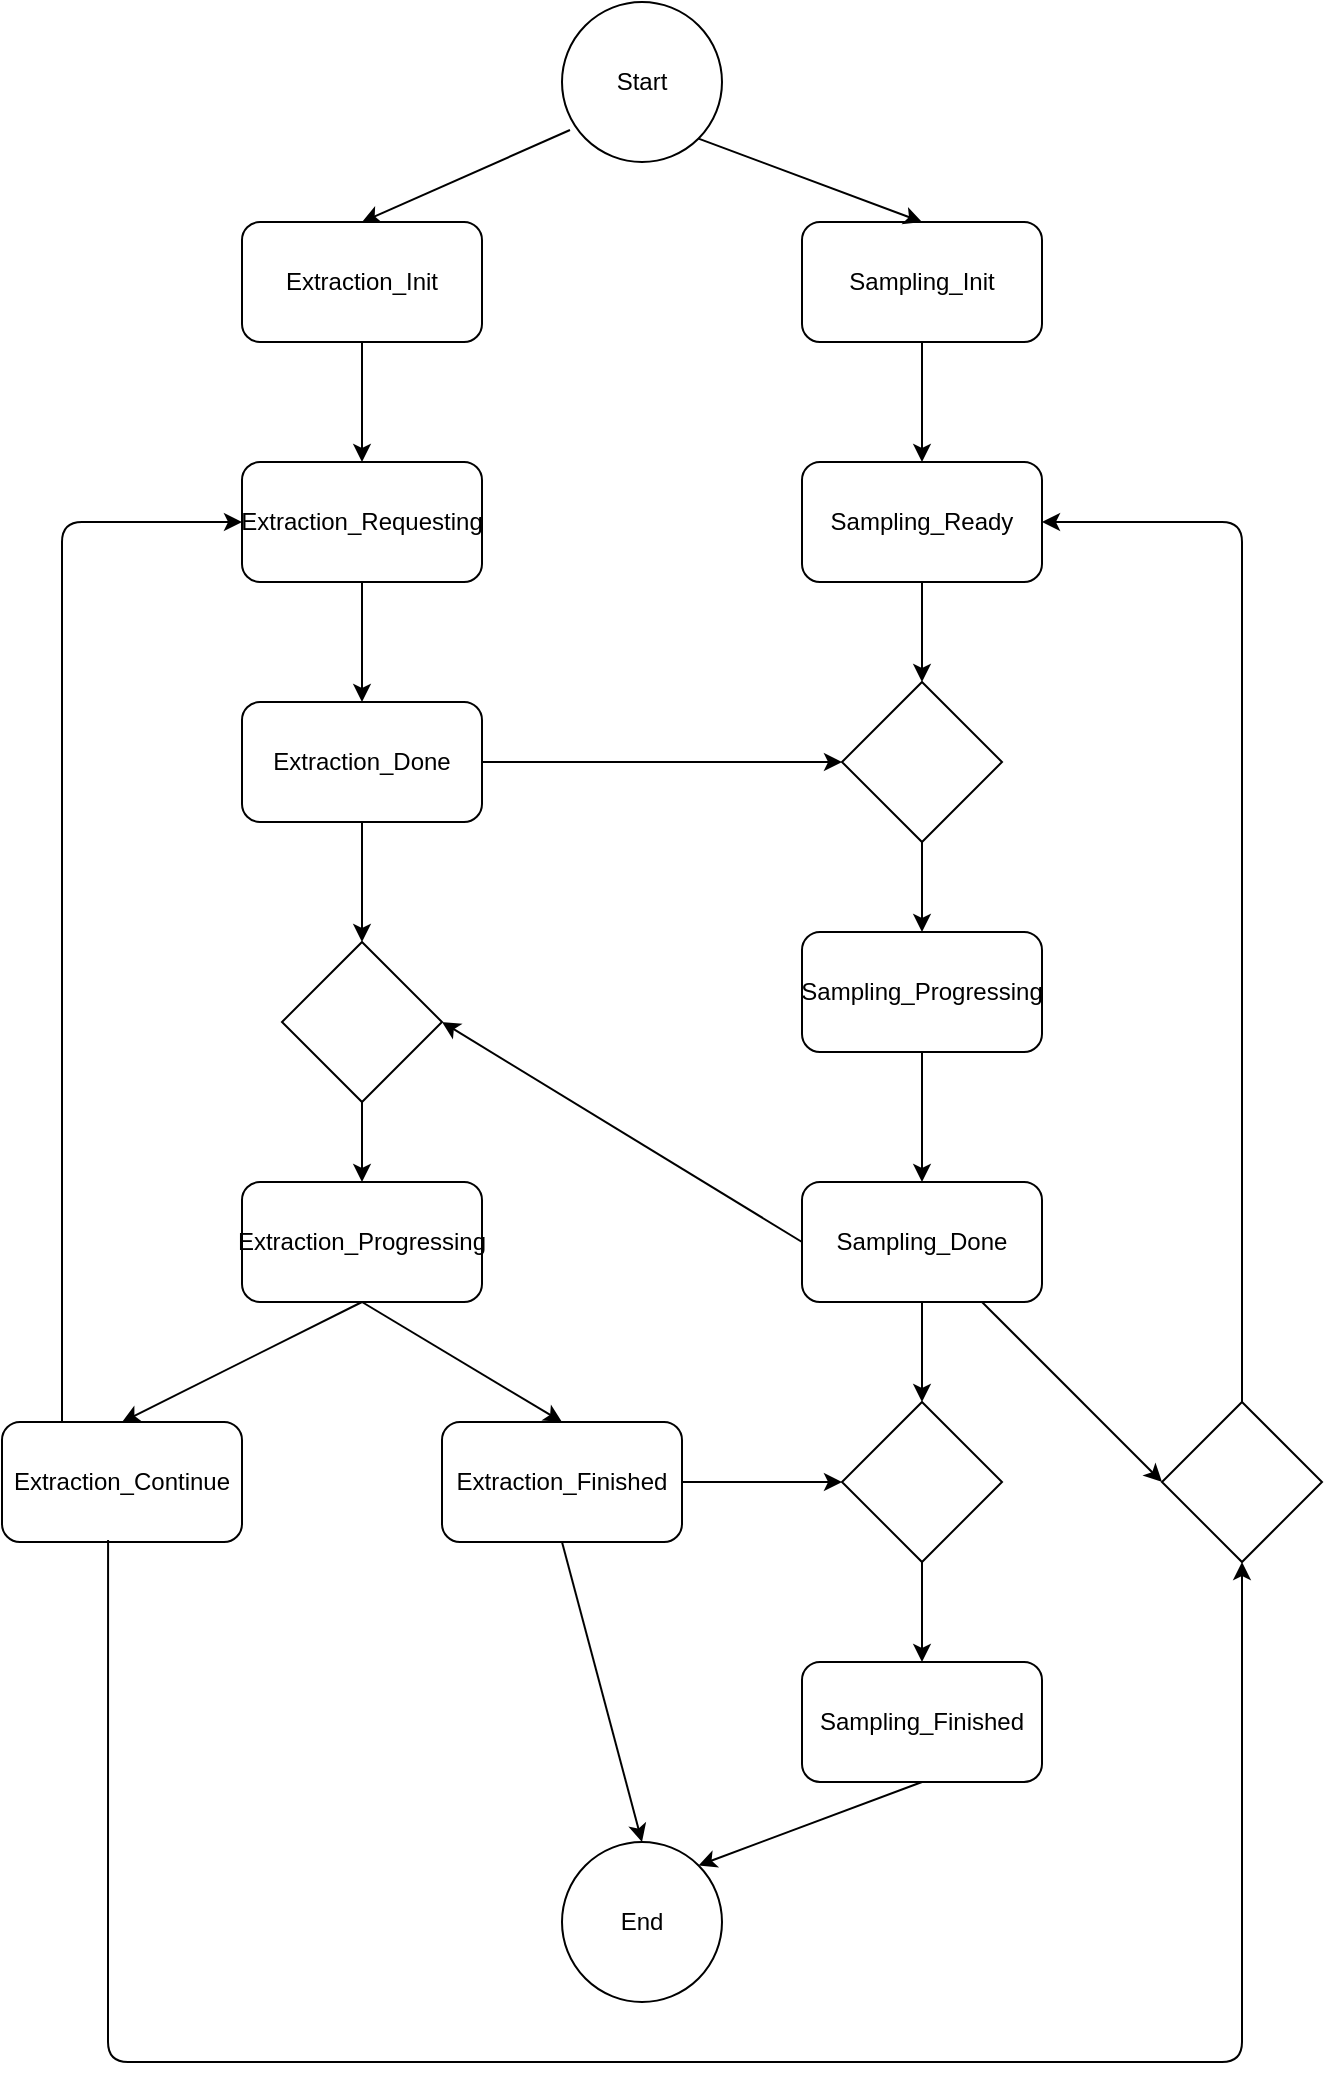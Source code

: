 <mxfile version="13.1.11" type="device"><diagram id="C5RBs43oDa-KdzZeNtuy" name="Page-1"><mxGraphModel dx="2062" dy="1151" grid="1" gridSize="10" guides="1" tooltips="1" connect="1" arrows="1" fold="1" page="1" pageScale="1" pageWidth="827" pageHeight="1169" math="0" shadow="0"><root><mxCell id="WIyWlLk6GJQsqaUBKTNV-0"/><mxCell id="WIyWlLk6GJQsqaUBKTNV-1" parent="WIyWlLk6GJQsqaUBKTNV-0"/><mxCell id="J938HHfkMp9TlwQG74-Q-0" value="&lt;div&gt;Extraction_Init&lt;/div&gt;" style="rounded=1;whiteSpace=wrap;html=1;" vertex="1" parent="WIyWlLk6GJQsqaUBKTNV-1"><mxGeometry x="200" y="200" width="120" height="60" as="geometry"/></mxCell><mxCell id="J938HHfkMp9TlwQG74-Q-1" value="Start" style="ellipse;whiteSpace=wrap;html=1;aspect=fixed;" vertex="1" parent="WIyWlLk6GJQsqaUBKTNV-1"><mxGeometry x="360" y="90" width="80" height="80" as="geometry"/></mxCell><mxCell id="J938HHfkMp9TlwQG74-Q-2" value="&lt;div&gt;Sampling_Init&lt;/div&gt;" style="rounded=1;whiteSpace=wrap;html=1;" vertex="1" parent="WIyWlLk6GJQsqaUBKTNV-1"><mxGeometry x="480" y="200" width="120" height="60" as="geometry"/></mxCell><mxCell id="J938HHfkMp9TlwQG74-Q-4" value="" style="endArrow=classic;html=1;exitX=1;exitY=1;exitDx=0;exitDy=0;entryX=0.5;entryY=0;entryDx=0;entryDy=0;" edge="1" parent="WIyWlLk6GJQsqaUBKTNV-1" source="J938HHfkMp9TlwQG74-Q-1" target="J938HHfkMp9TlwQG74-Q-2"><mxGeometry width="50" height="50" relative="1" as="geometry"><mxPoint x="390" y="610" as="sourcePoint"/><mxPoint x="440" y="560" as="targetPoint"/></mxGeometry></mxCell><mxCell id="J938HHfkMp9TlwQG74-Q-5" value="" style="endArrow=classic;html=1;entryX=0.5;entryY=0;entryDx=0;entryDy=0;exitX=0.05;exitY=0.8;exitDx=0;exitDy=0;exitPerimeter=0;" edge="1" parent="WIyWlLk6GJQsqaUBKTNV-1" source="J938HHfkMp9TlwQG74-Q-1" target="J938HHfkMp9TlwQG74-Q-0"><mxGeometry width="50" height="50" relative="1" as="geometry"><mxPoint x="280" y="210" as="sourcePoint"/><mxPoint x="330" y="160" as="targetPoint"/></mxGeometry></mxCell><mxCell id="J938HHfkMp9TlwQG74-Q-6" value="Extraction_Done" style="rounded=1;whiteSpace=wrap;html=1;" vertex="1" parent="WIyWlLk6GJQsqaUBKTNV-1"><mxGeometry x="200" y="440" width="120" height="60" as="geometry"/></mxCell><mxCell id="J938HHfkMp9TlwQG74-Q-7" value="&lt;div&gt;Sampling_Ready&lt;/div&gt;" style="rounded=1;whiteSpace=wrap;html=1;" vertex="1" parent="WIyWlLk6GJQsqaUBKTNV-1"><mxGeometry x="480" y="320" width="120" height="60" as="geometry"/></mxCell><mxCell id="J938HHfkMp9TlwQG74-Q-8" value="&lt;div&gt;Sampling_Progressing&lt;/div&gt;" style="rounded=1;whiteSpace=wrap;html=1;" vertex="1" parent="WIyWlLk6GJQsqaUBKTNV-1"><mxGeometry x="480" y="555" width="120" height="60" as="geometry"/></mxCell><mxCell id="J938HHfkMp9TlwQG74-Q-9" value="Extraction_Requesting" style="rounded=1;whiteSpace=wrap;html=1;" vertex="1" parent="WIyWlLk6GJQsqaUBKTNV-1"><mxGeometry x="200" y="320" width="120" height="60" as="geometry"/></mxCell><mxCell id="J938HHfkMp9TlwQG74-Q-10" value="" style="endArrow=classic;html=1;exitX=0.5;exitY=1;exitDx=0;exitDy=0;entryX=0.5;entryY=0;entryDx=0;entryDy=0;" edge="1" parent="WIyWlLk6GJQsqaUBKTNV-1" source="J938HHfkMp9TlwQG74-Q-0" target="J938HHfkMp9TlwQG74-Q-9"><mxGeometry width="50" height="50" relative="1" as="geometry"><mxPoint x="390" y="610" as="sourcePoint"/><mxPoint x="440" y="560" as="targetPoint"/></mxGeometry></mxCell><mxCell id="J938HHfkMp9TlwQG74-Q-11" value="" style="endArrow=classic;html=1;exitX=0.5;exitY=1;exitDx=0;exitDy=0;entryX=0.5;entryY=0;entryDx=0;entryDy=0;" edge="1" parent="WIyWlLk6GJQsqaUBKTNV-1" source="J938HHfkMp9TlwQG74-Q-9" target="J938HHfkMp9TlwQG74-Q-6"><mxGeometry width="50" height="50" relative="1" as="geometry"><mxPoint x="150" y="440" as="sourcePoint"/><mxPoint x="200" y="390" as="targetPoint"/></mxGeometry></mxCell><mxCell id="J938HHfkMp9TlwQG74-Q-12" value="" style="endArrow=classic;html=1;exitX=0.5;exitY=1;exitDx=0;exitDy=0;entryX=0.5;entryY=0;entryDx=0;entryDy=0;" edge="1" parent="WIyWlLk6GJQsqaUBKTNV-1" source="J938HHfkMp9TlwQG74-Q-2" target="J938HHfkMp9TlwQG74-Q-7"><mxGeometry width="50" height="50" relative="1" as="geometry"><mxPoint x="410" y="580" as="sourcePoint"/><mxPoint x="460" y="530" as="targetPoint"/></mxGeometry></mxCell><mxCell id="J938HHfkMp9TlwQG74-Q-14" value="" style="endArrow=classic;html=1;exitX=1;exitY=0.5;exitDx=0;exitDy=0;entryX=0;entryY=0.5;entryDx=0;entryDy=0;" edge="1" parent="WIyWlLk6GJQsqaUBKTNV-1" source="J938HHfkMp9TlwQG74-Q-6" target="J938HHfkMp9TlwQG74-Q-15"><mxGeometry width="50" height="50" relative="1" as="geometry"><mxPoint x="400" y="580" as="sourcePoint"/><mxPoint x="430" y="530" as="targetPoint"/></mxGeometry></mxCell><mxCell id="J938HHfkMp9TlwQG74-Q-15" value="" style="rhombus;whiteSpace=wrap;html=1;" vertex="1" parent="WIyWlLk6GJQsqaUBKTNV-1"><mxGeometry x="500" y="430" width="80" height="80" as="geometry"/></mxCell><mxCell id="J938HHfkMp9TlwQG74-Q-16" value="" style="endArrow=classic;html=1;exitX=0.5;exitY=1;exitDx=0;exitDy=0;" edge="1" parent="WIyWlLk6GJQsqaUBKTNV-1" source="J938HHfkMp9TlwQG74-Q-7" target="J938HHfkMp9TlwQG74-Q-15"><mxGeometry width="50" height="50" relative="1" as="geometry"><mxPoint x="420" y="600" as="sourcePoint"/><mxPoint x="470" y="550" as="targetPoint"/></mxGeometry></mxCell><mxCell id="J938HHfkMp9TlwQG74-Q-17" value="" style="endArrow=classic;html=1;exitX=0.5;exitY=1;exitDx=0;exitDy=0;entryX=0.5;entryY=0;entryDx=0;entryDy=0;" edge="1" parent="WIyWlLk6GJQsqaUBKTNV-1" source="J938HHfkMp9TlwQG74-Q-15" target="J938HHfkMp9TlwQG74-Q-8"><mxGeometry width="50" height="50" relative="1" as="geometry"><mxPoint x="350" y="640" as="sourcePoint"/><mxPoint x="400" y="590" as="targetPoint"/></mxGeometry></mxCell><mxCell id="J938HHfkMp9TlwQG74-Q-18" value="Sampling_Done" style="rounded=1;whiteSpace=wrap;html=1;" vertex="1" parent="WIyWlLk6GJQsqaUBKTNV-1"><mxGeometry x="480" y="680" width="120" height="60" as="geometry"/></mxCell><mxCell id="J938HHfkMp9TlwQG74-Q-19" value="" style="endArrow=classic;html=1;exitX=0.5;exitY=1;exitDx=0;exitDy=0;entryX=0.5;entryY=0;entryDx=0;entryDy=0;" edge="1" parent="WIyWlLk6GJQsqaUBKTNV-1" source="J938HHfkMp9TlwQG74-Q-8" target="J938HHfkMp9TlwQG74-Q-18"><mxGeometry width="50" height="50" relative="1" as="geometry"><mxPoint x="340" y="730" as="sourcePoint"/><mxPoint x="390" y="680" as="targetPoint"/></mxGeometry></mxCell><mxCell id="J938HHfkMp9TlwQG74-Q-20" value="" style="rhombus;whiteSpace=wrap;html=1;" vertex="1" parent="WIyWlLk6GJQsqaUBKTNV-1"><mxGeometry x="220" y="560" width="80" height="80" as="geometry"/></mxCell><mxCell id="J938HHfkMp9TlwQG74-Q-21" value="" style="endArrow=classic;html=1;exitX=0.5;exitY=1;exitDx=0;exitDy=0;entryX=0.5;entryY=0;entryDx=0;entryDy=0;" edge="1" parent="WIyWlLk6GJQsqaUBKTNV-1" source="J938HHfkMp9TlwQG74-Q-6" target="J938HHfkMp9TlwQG74-Q-20"><mxGeometry width="50" height="50" relative="1" as="geometry"><mxPoint x="100" y="660" as="sourcePoint"/><mxPoint x="150" y="610" as="targetPoint"/></mxGeometry></mxCell><mxCell id="J938HHfkMp9TlwQG74-Q-22" value="" style="endArrow=classic;html=1;exitX=0;exitY=0.5;exitDx=0;exitDy=0;entryX=1;entryY=0.5;entryDx=0;entryDy=0;" edge="1" parent="WIyWlLk6GJQsqaUBKTNV-1" source="J938HHfkMp9TlwQG74-Q-18" target="J938HHfkMp9TlwQG74-Q-20"><mxGeometry width="50" height="50" relative="1" as="geometry"><mxPoint x="340" y="750" as="sourcePoint"/><mxPoint x="390" y="700" as="targetPoint"/></mxGeometry></mxCell><mxCell id="J938HHfkMp9TlwQG74-Q-23" value="&lt;div&gt;Extraction_Progressing&lt;/div&gt;" style="rounded=1;whiteSpace=wrap;html=1;" vertex="1" parent="WIyWlLk6GJQsqaUBKTNV-1"><mxGeometry x="200" y="680" width="120" height="60" as="geometry"/></mxCell><mxCell id="J938HHfkMp9TlwQG74-Q-24" value="" style="endArrow=classic;html=1;exitX=0.5;exitY=1;exitDx=0;exitDy=0;entryX=0.5;entryY=0;entryDx=0;entryDy=0;" edge="1" parent="WIyWlLk6GJQsqaUBKTNV-1" source="J938HHfkMp9TlwQG74-Q-20" target="J938HHfkMp9TlwQG74-Q-23"><mxGeometry width="50" height="50" relative="1" as="geometry"><mxPoint x="70" y="730" as="sourcePoint"/><mxPoint x="120" y="680" as="targetPoint"/></mxGeometry></mxCell><mxCell id="J938HHfkMp9TlwQG74-Q-25" value="Extraction_Finished" style="rounded=1;whiteSpace=wrap;html=1;" vertex="1" parent="WIyWlLk6GJQsqaUBKTNV-1"><mxGeometry x="300" y="800" width="120" height="60" as="geometry"/></mxCell><mxCell id="J938HHfkMp9TlwQG74-Q-26" value="Extraction_Continue" style="rounded=1;whiteSpace=wrap;html=1;" vertex="1" parent="WIyWlLk6GJQsqaUBKTNV-1"><mxGeometry x="80" y="800" width="120" height="60" as="geometry"/></mxCell><mxCell id="J938HHfkMp9TlwQG74-Q-27" value="" style="endArrow=classic;html=1;exitX=0.5;exitY=1;exitDx=0;exitDy=0;entryX=0.5;entryY=0;entryDx=0;entryDy=0;" edge="1" parent="WIyWlLk6GJQsqaUBKTNV-1" source="J938HHfkMp9TlwQG74-Q-23" target="J938HHfkMp9TlwQG74-Q-26"><mxGeometry width="50" height="50" relative="1" as="geometry"><mxPoint x="240" y="940" as="sourcePoint"/><mxPoint x="290" y="890" as="targetPoint"/></mxGeometry></mxCell><mxCell id="J938HHfkMp9TlwQG74-Q-28" value="" style="endArrow=classic;html=1;exitX=0.5;exitY=1;exitDx=0;exitDy=0;entryX=0.5;entryY=0;entryDx=0;entryDy=0;" edge="1" parent="WIyWlLk6GJQsqaUBKTNV-1" source="J938HHfkMp9TlwQG74-Q-23" target="J938HHfkMp9TlwQG74-Q-25"><mxGeometry width="50" height="50" relative="1" as="geometry"><mxPoint x="250" y="960" as="sourcePoint"/><mxPoint x="300" y="910" as="targetPoint"/></mxGeometry></mxCell><mxCell id="J938HHfkMp9TlwQG74-Q-29" value="" style="rhombus;whiteSpace=wrap;html=1;" vertex="1" parent="WIyWlLk6GJQsqaUBKTNV-1"><mxGeometry x="500" y="790" width="80" height="80" as="geometry"/></mxCell><mxCell id="J938HHfkMp9TlwQG74-Q-30" value="" style="endArrow=classic;html=1;exitX=1;exitY=0.5;exitDx=0;exitDy=0;entryX=0;entryY=0.5;entryDx=0;entryDy=0;" edge="1" parent="WIyWlLk6GJQsqaUBKTNV-1" source="J938HHfkMp9TlwQG74-Q-25" target="J938HHfkMp9TlwQG74-Q-29"><mxGeometry width="50" height="50" relative="1" as="geometry"><mxPoint x="440" y="950" as="sourcePoint"/><mxPoint x="490" y="840" as="targetPoint"/></mxGeometry></mxCell><mxCell id="J938HHfkMp9TlwQG74-Q-31" value="" style="endArrow=classic;html=1;exitX=0.5;exitY=1;exitDx=0;exitDy=0;" edge="1" parent="WIyWlLk6GJQsqaUBKTNV-1" source="J938HHfkMp9TlwQG74-Q-18" target="J938HHfkMp9TlwQG74-Q-29"><mxGeometry width="50" height="50" relative="1" as="geometry"><mxPoint x="400" y="960" as="sourcePoint"/><mxPoint x="450" y="910" as="targetPoint"/></mxGeometry></mxCell><mxCell id="J938HHfkMp9TlwQG74-Q-32" value="Sampling_Finished" style="rounded=1;whiteSpace=wrap;html=1;" vertex="1" parent="WIyWlLk6GJQsqaUBKTNV-1"><mxGeometry x="480" y="920" width="120" height="60" as="geometry"/></mxCell><mxCell id="J938HHfkMp9TlwQG74-Q-33" value="" style="endArrow=classic;html=1;entryX=0.5;entryY=0;entryDx=0;entryDy=0;exitX=0.5;exitY=1;exitDx=0;exitDy=0;" edge="1" parent="WIyWlLk6GJQsqaUBKTNV-1" source="J938HHfkMp9TlwQG74-Q-29" target="J938HHfkMp9TlwQG74-Q-32"><mxGeometry width="50" height="50" relative="1" as="geometry"><mxPoint x="390" y="610" as="sourcePoint"/><mxPoint x="440" y="560" as="targetPoint"/></mxGeometry></mxCell><mxCell id="J938HHfkMp9TlwQG74-Q-34" value="&lt;div&gt;End&lt;/div&gt;" style="ellipse;whiteSpace=wrap;html=1;aspect=fixed;" vertex="1" parent="WIyWlLk6GJQsqaUBKTNV-1"><mxGeometry x="360" y="1010" width="80" height="80" as="geometry"/></mxCell><mxCell id="J938HHfkMp9TlwQG74-Q-35" value="" style="endArrow=classic;html=1;exitX=0.5;exitY=1;exitDx=0;exitDy=0;entryX=1;entryY=0;entryDx=0;entryDy=0;" edge="1" parent="WIyWlLk6GJQsqaUBKTNV-1" source="J938HHfkMp9TlwQG74-Q-32" target="J938HHfkMp9TlwQG74-Q-34"><mxGeometry width="50" height="50" relative="1" as="geometry"><mxPoint x="390" y="610" as="sourcePoint"/><mxPoint x="440" y="560" as="targetPoint"/></mxGeometry></mxCell><mxCell id="J938HHfkMp9TlwQG74-Q-36" value="" style="endArrow=classic;html=1;exitX=0.5;exitY=1;exitDx=0;exitDy=0;entryX=0.5;entryY=0;entryDx=0;entryDy=0;" edge="1" parent="WIyWlLk6GJQsqaUBKTNV-1" source="J938HHfkMp9TlwQG74-Q-25" target="J938HHfkMp9TlwQG74-Q-34"><mxGeometry width="50" height="50" relative="1" as="geometry"><mxPoint x="350" y="970" as="sourcePoint"/><mxPoint x="400" y="920" as="targetPoint"/></mxGeometry></mxCell><mxCell id="J938HHfkMp9TlwQG74-Q-37" value="" style="endArrow=classic;html=1;exitX=0.25;exitY=0;exitDx=0;exitDy=0;entryX=0;entryY=0.5;entryDx=0;entryDy=0;" edge="1" parent="WIyWlLk6GJQsqaUBKTNV-1" source="J938HHfkMp9TlwQG74-Q-26" target="J938HHfkMp9TlwQG74-Q-9"><mxGeometry width="50" height="50" relative="1" as="geometry"><mxPoint x="140" y="790" as="sourcePoint"/><mxPoint x="140" y="660" as="targetPoint"/><Array as="points"><mxPoint x="110" y="350"/></Array></mxGeometry></mxCell><mxCell id="J938HHfkMp9TlwQG74-Q-38" value="" style="rhombus;whiteSpace=wrap;html=1;" vertex="1" parent="WIyWlLk6GJQsqaUBKTNV-1"><mxGeometry x="660" y="790" width="80" height="80" as="geometry"/></mxCell><mxCell id="J938HHfkMp9TlwQG74-Q-39" value="" style="endArrow=classic;html=1;exitX=0.442;exitY=0.983;exitDx=0;exitDy=0;exitPerimeter=0;entryX=0.5;entryY=1;entryDx=0;entryDy=0;" edge="1" parent="WIyWlLk6GJQsqaUBKTNV-1" source="J938HHfkMp9TlwQG74-Q-26" target="J938HHfkMp9TlwQG74-Q-38"><mxGeometry width="50" height="50" relative="1" as="geometry"><mxPoint x="190" y="980" as="sourcePoint"/><mxPoint x="240" y="930" as="targetPoint"/><Array as="points"><mxPoint x="133" y="1120"/><mxPoint x="700" y="1120"/></Array></mxGeometry></mxCell><mxCell id="J938HHfkMp9TlwQG74-Q-40" value="" style="endArrow=classic;html=1;exitX=0.75;exitY=1;exitDx=0;exitDy=0;entryX=0;entryY=0.5;entryDx=0;entryDy=0;" edge="1" parent="WIyWlLk6GJQsqaUBKTNV-1" source="J938HHfkMp9TlwQG74-Q-18" target="J938HHfkMp9TlwQG74-Q-38"><mxGeometry width="50" height="50" relative="1" as="geometry"><mxPoint x="390" y="620" as="sourcePoint"/><mxPoint x="440" y="570" as="targetPoint"/></mxGeometry></mxCell><mxCell id="J938HHfkMp9TlwQG74-Q-41" value="" style="endArrow=classic;html=1;exitX=0.5;exitY=0;exitDx=0;exitDy=0;entryX=1;entryY=0.5;entryDx=0;entryDy=0;" edge="1" parent="WIyWlLk6GJQsqaUBKTNV-1" source="J938HHfkMp9TlwQG74-Q-38" target="J938HHfkMp9TlwQG74-Q-7"><mxGeometry width="50" height="50" relative="1" as="geometry"><mxPoint x="540" y="680" as="sourcePoint"/><mxPoint x="590" y="630" as="targetPoint"/><Array as="points"><mxPoint x="700" y="350"/></Array></mxGeometry></mxCell></root></mxGraphModel></diagram></mxfile>